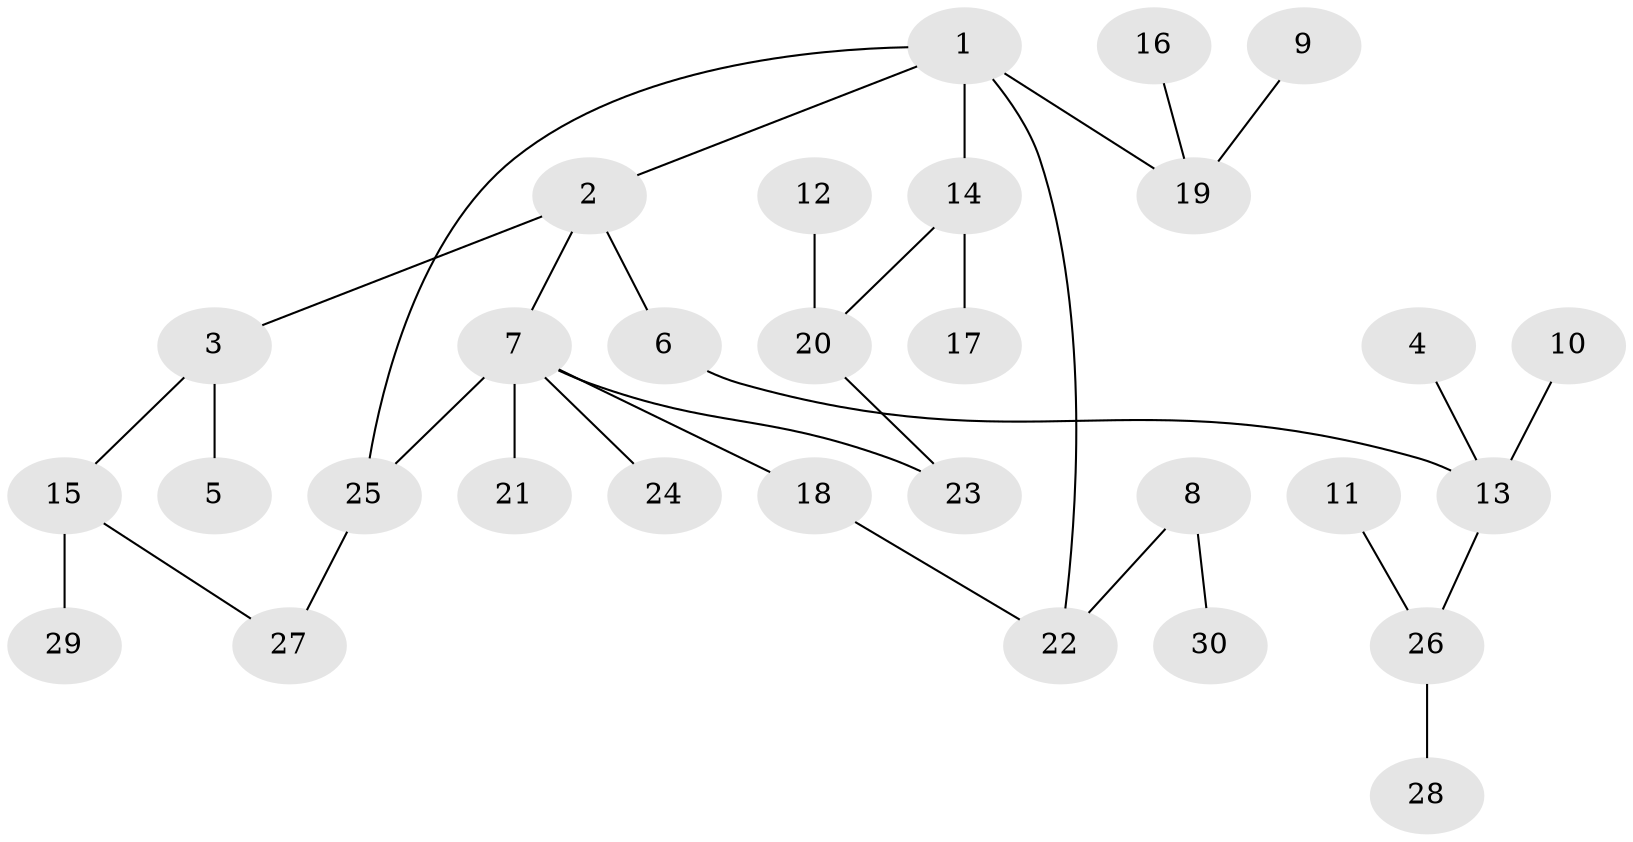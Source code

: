 // original degree distribution, {5: 0.06666666666666667, 2: 0.35, 4: 0.05, 3: 0.11666666666666667, 1: 0.4, 7: 0.016666666666666666}
// Generated by graph-tools (version 1.1) at 2025/01/03/09/25 03:01:09]
// undirected, 30 vertices, 33 edges
graph export_dot {
graph [start="1"]
  node [color=gray90,style=filled];
  1;
  2;
  3;
  4;
  5;
  6;
  7;
  8;
  9;
  10;
  11;
  12;
  13;
  14;
  15;
  16;
  17;
  18;
  19;
  20;
  21;
  22;
  23;
  24;
  25;
  26;
  27;
  28;
  29;
  30;
  1 -- 2 [weight=1.0];
  1 -- 14 [weight=1.0];
  1 -- 19 [weight=1.0];
  1 -- 22 [weight=1.0];
  1 -- 25 [weight=1.0];
  2 -- 3 [weight=1.0];
  2 -- 6 [weight=1.0];
  2 -- 7 [weight=1.0];
  3 -- 5 [weight=1.0];
  3 -- 15 [weight=1.0];
  4 -- 13 [weight=1.0];
  6 -- 13 [weight=1.0];
  7 -- 18 [weight=1.0];
  7 -- 21 [weight=1.0];
  7 -- 23 [weight=1.0];
  7 -- 24 [weight=1.0];
  7 -- 25 [weight=1.0];
  8 -- 22 [weight=1.0];
  8 -- 30 [weight=1.0];
  9 -- 19 [weight=1.0];
  10 -- 13 [weight=1.0];
  11 -- 26 [weight=1.0];
  12 -- 20 [weight=1.0];
  13 -- 26 [weight=1.0];
  14 -- 17 [weight=1.0];
  14 -- 20 [weight=1.0];
  15 -- 27 [weight=1.0];
  15 -- 29 [weight=1.0];
  16 -- 19 [weight=1.0];
  18 -- 22 [weight=1.0];
  20 -- 23 [weight=1.0];
  25 -- 27 [weight=1.0];
  26 -- 28 [weight=1.0];
}
